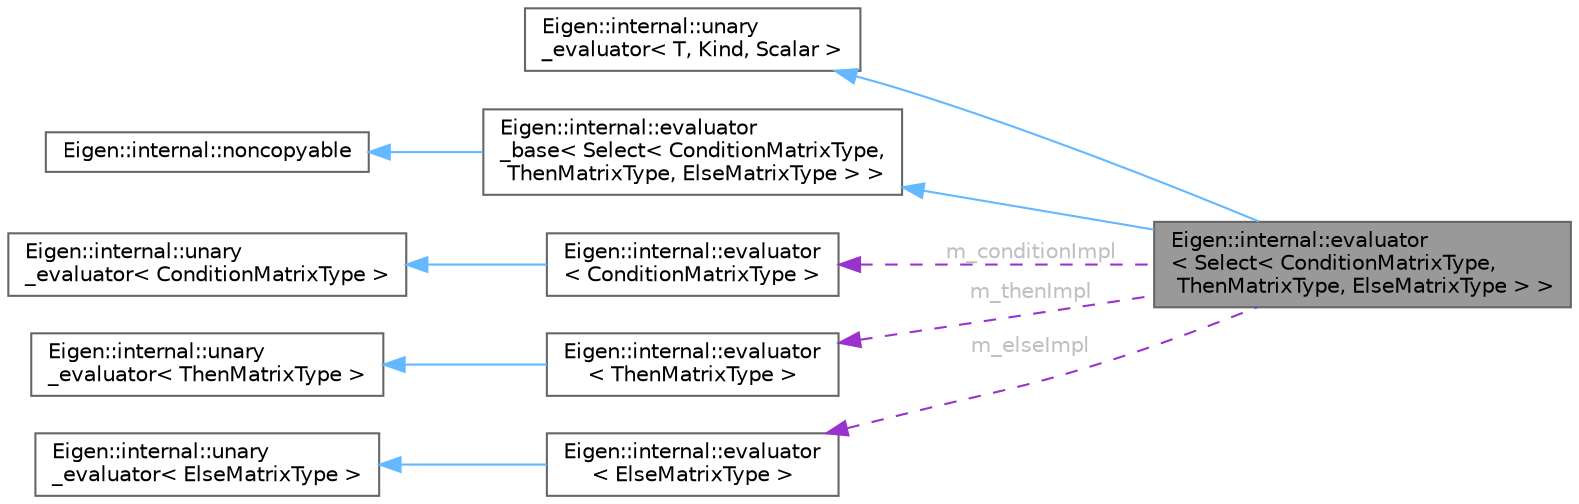 digraph "Eigen::internal::evaluator&lt; Select&lt; ConditionMatrixType, ThenMatrixType, ElseMatrixType &gt; &gt;"
{
 // LATEX_PDF_SIZE
  bgcolor="transparent";
  edge [fontname=Helvetica,fontsize=10,labelfontname=Helvetica,labelfontsize=10];
  node [fontname=Helvetica,fontsize=10,shape=box,height=0.2,width=0.4];
  rankdir="LR";
  Node1 [id="Node000001",label="Eigen::internal::evaluator\l\< Select\< ConditionMatrixType,\l ThenMatrixType, ElseMatrixType \> \>",height=0.2,width=0.4,color="gray40", fillcolor="grey60", style="filled", fontcolor="black",tooltip=" "];
  Node2 -> Node1 [id="edge10_Node000001_Node000002",dir="back",color="steelblue1",style="solid",tooltip=" "];
  Node2 [id="Node000002",label="Eigen::internal::unary\l_evaluator\< T, Kind, Scalar \>",height=0.2,width=0.4,color="gray40", fillcolor="white", style="filled",URL="$struct_eigen_1_1internal_1_1unary__evaluator.html",tooltip=" "];
  Node3 -> Node1 [id="edge11_Node000001_Node000003",dir="back",color="steelblue1",style="solid",tooltip=" "];
  Node3 [id="Node000003",label="Eigen::internal::evaluator\l_base\< Select\< ConditionMatrixType,\l ThenMatrixType, ElseMatrixType \> \>",height=0.2,width=0.4,color="gray40", fillcolor="white", style="filled",URL="$struct_eigen_1_1internal_1_1evaluator__base.html",tooltip=" "];
  Node4 -> Node3 [id="edge12_Node000003_Node000004",dir="back",color="steelblue1",style="solid",tooltip=" "];
  Node4 [id="Node000004",label="Eigen::internal::noncopyable",height=0.2,width=0.4,color="gray40", fillcolor="white", style="filled",URL="$class_eigen_1_1internal_1_1noncopyable.html",tooltip=" "];
  Node5 -> Node1 [id="edge13_Node000001_Node000005",dir="back",color="darkorchid3",style="dashed",tooltip=" ",label=" m_conditionImpl",fontcolor="grey" ];
  Node5 [id="Node000005",label="Eigen::internal::evaluator\l\< ConditionMatrixType \>",height=0.2,width=0.4,color="gray40", fillcolor="white", style="filled",URL="$struct_eigen_1_1internal_1_1evaluator.html",tooltip=" "];
  Node6 -> Node5 [id="edge14_Node000005_Node000006",dir="back",color="steelblue1",style="solid",tooltip=" "];
  Node6 [id="Node000006",label="Eigen::internal::unary\l_evaluator\< ConditionMatrixType \>",height=0.2,width=0.4,color="gray40", fillcolor="white", style="filled",URL="$struct_eigen_1_1internal_1_1unary__evaluator.html",tooltip=" "];
  Node7 -> Node1 [id="edge15_Node000001_Node000007",dir="back",color="darkorchid3",style="dashed",tooltip=" ",label=" m_thenImpl",fontcolor="grey" ];
  Node7 [id="Node000007",label="Eigen::internal::evaluator\l\< ThenMatrixType \>",height=0.2,width=0.4,color="gray40", fillcolor="white", style="filled",URL="$struct_eigen_1_1internal_1_1evaluator.html",tooltip=" "];
  Node8 -> Node7 [id="edge16_Node000007_Node000008",dir="back",color="steelblue1",style="solid",tooltip=" "];
  Node8 [id="Node000008",label="Eigen::internal::unary\l_evaluator\< ThenMatrixType \>",height=0.2,width=0.4,color="gray40", fillcolor="white", style="filled",URL="$struct_eigen_1_1internal_1_1unary__evaluator.html",tooltip=" "];
  Node9 -> Node1 [id="edge17_Node000001_Node000009",dir="back",color="darkorchid3",style="dashed",tooltip=" ",label=" m_elseImpl",fontcolor="grey" ];
  Node9 [id="Node000009",label="Eigen::internal::evaluator\l\< ElseMatrixType \>",height=0.2,width=0.4,color="gray40", fillcolor="white", style="filled",URL="$struct_eigen_1_1internal_1_1evaluator.html",tooltip=" "];
  Node10 -> Node9 [id="edge18_Node000009_Node000010",dir="back",color="steelblue1",style="solid",tooltip=" "];
  Node10 [id="Node000010",label="Eigen::internal::unary\l_evaluator\< ElseMatrixType \>",height=0.2,width=0.4,color="gray40", fillcolor="white", style="filled",URL="$struct_eigen_1_1internal_1_1unary__evaluator.html",tooltip=" "];
}
